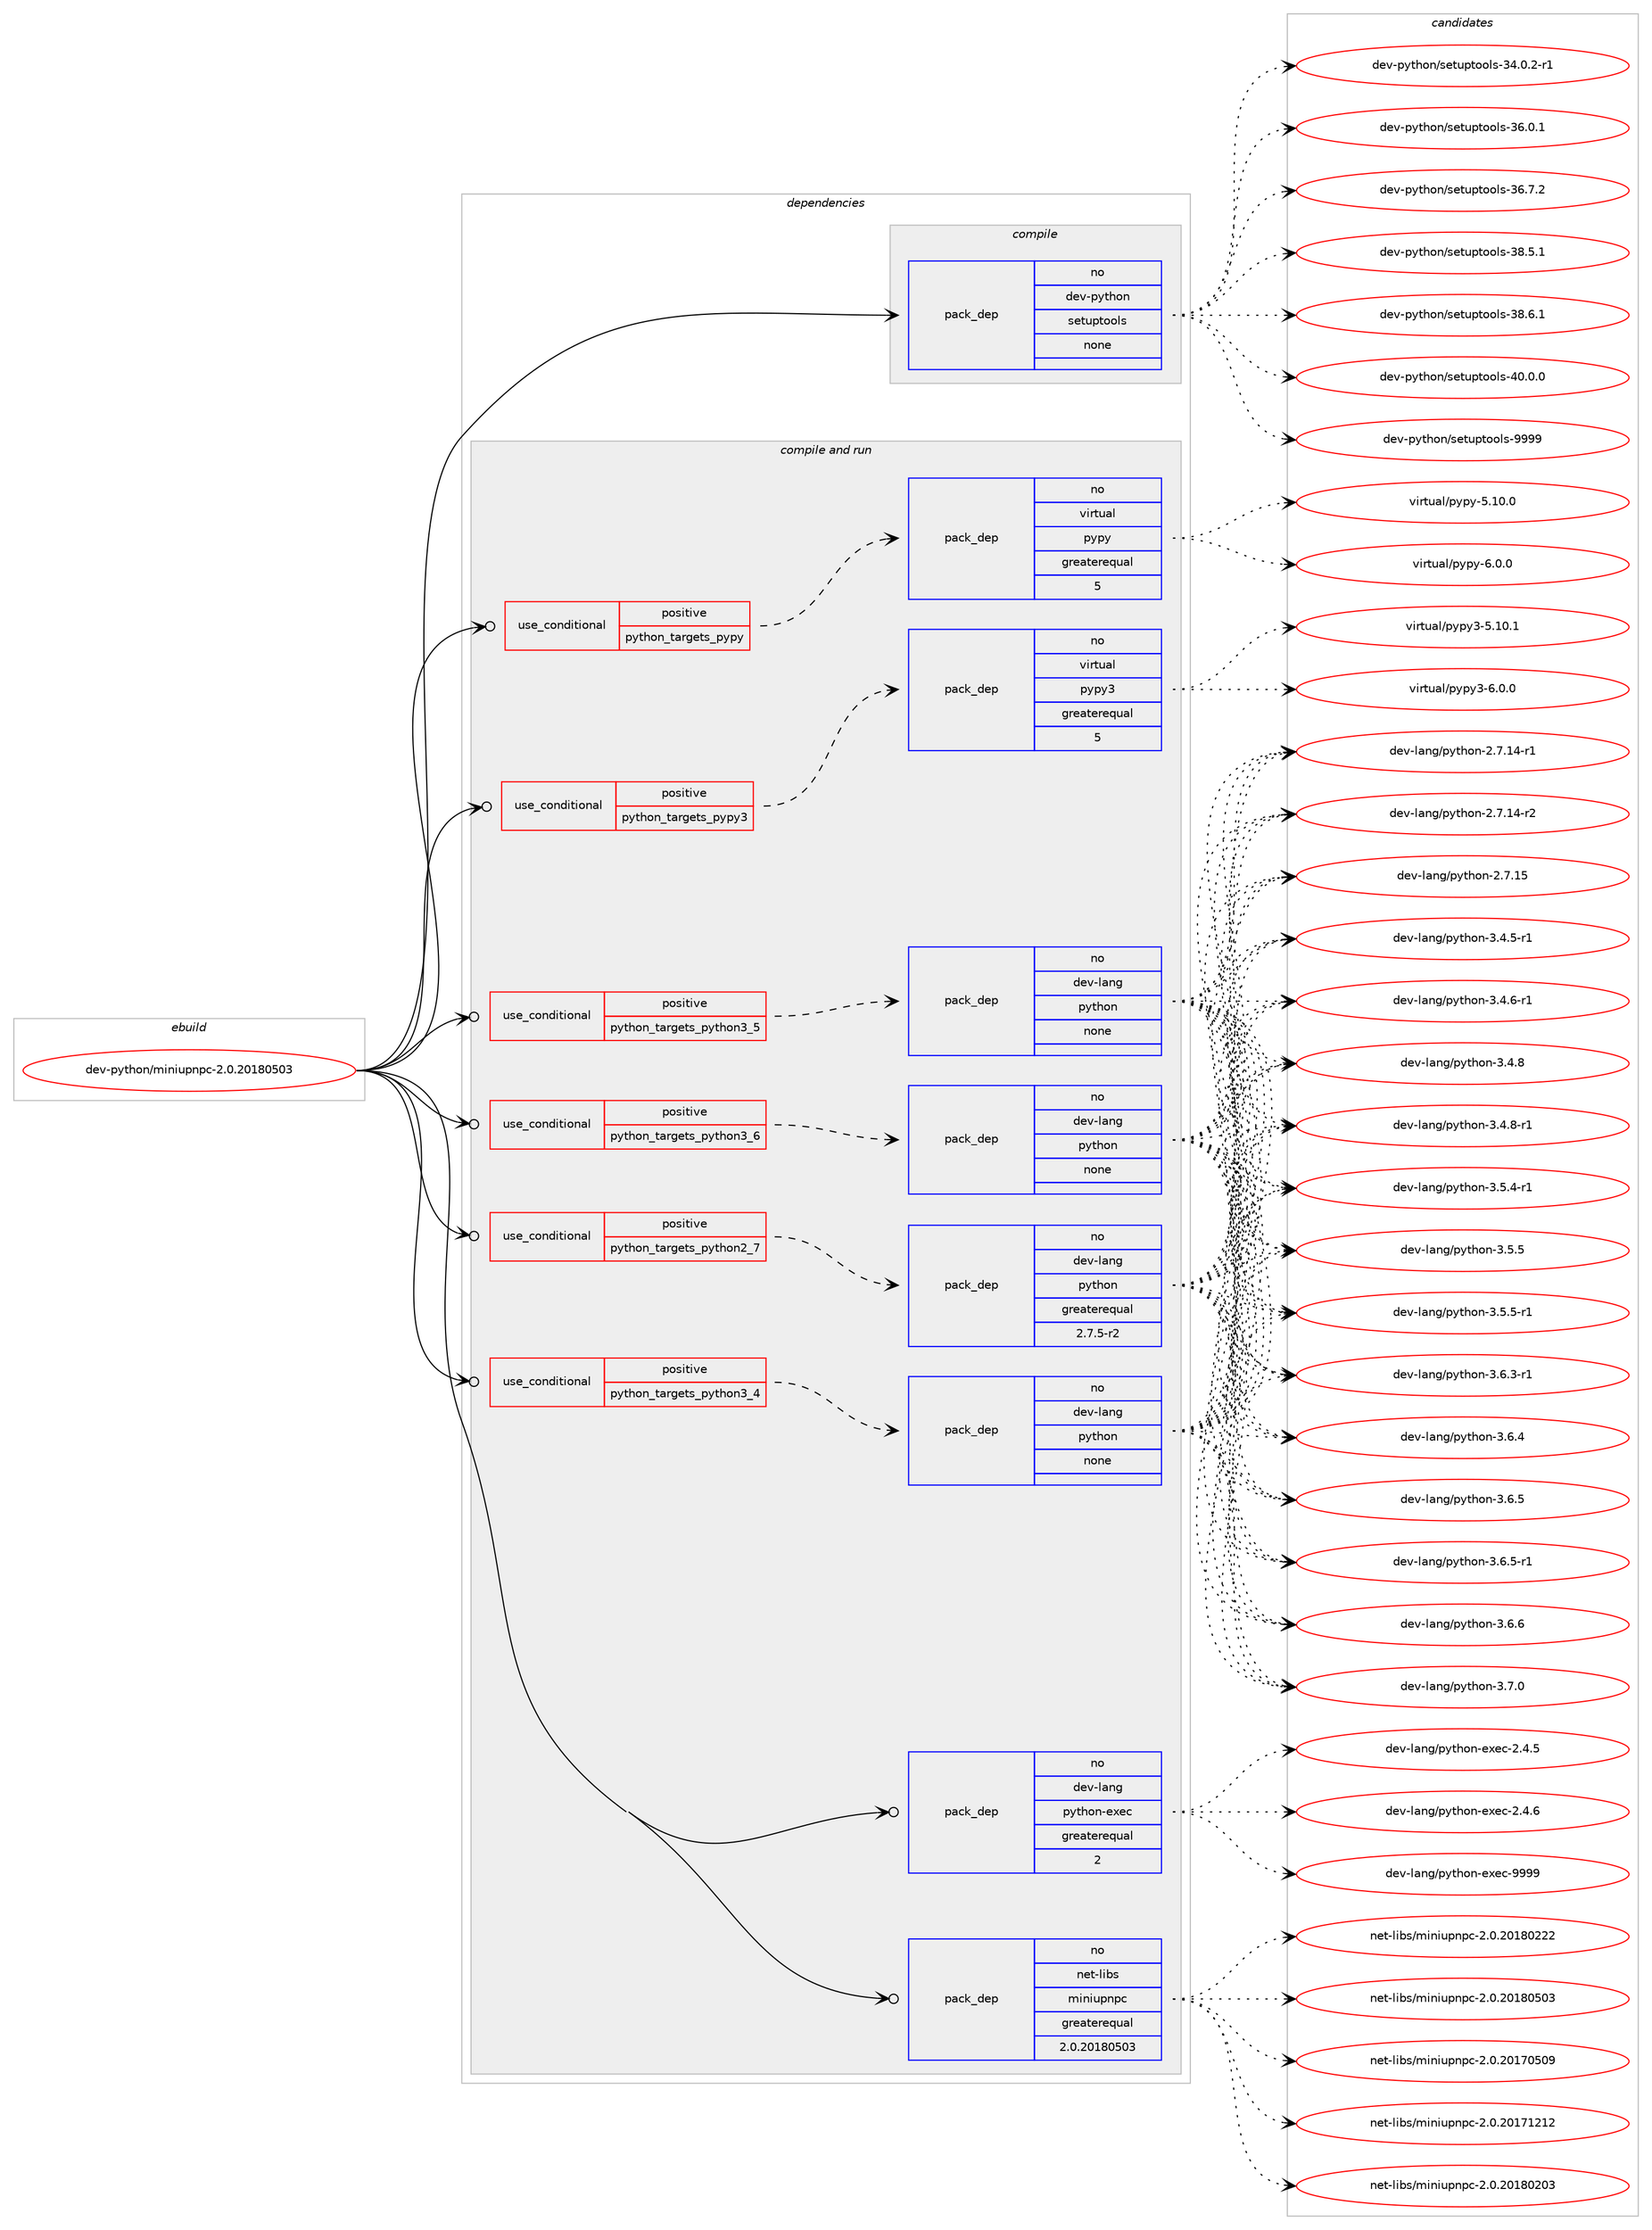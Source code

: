 digraph prolog {

# *************
# Graph options
# *************

newrank=true;
concentrate=true;
compound=true;
graph [rankdir=LR,fontname=Helvetica,fontsize=10,ranksep=1.5];#, ranksep=2.5, nodesep=0.2];
edge  [arrowhead=vee];
node  [fontname=Helvetica,fontsize=10];

# **********
# The ebuild
# **********

subgraph cluster_leftcol {
color=gray;
rank=same;
label=<<i>ebuild</i>>;
id [label="dev-python/miniupnpc-2.0.20180503", color=red, width=4, href="../dev-python/miniupnpc-2.0.20180503.svg"];
}

# ****************
# The dependencies
# ****************

subgraph cluster_midcol {
color=gray;
label=<<i>dependencies</i>>;
subgraph cluster_compile {
fillcolor="#eeeeee";
style=filled;
label=<<i>compile</i>>;
subgraph pack554 {
dependency786 [label=<<TABLE BORDER="0" CELLBORDER="1" CELLSPACING="0" CELLPADDING="4" WIDTH="220"><TR><TD ROWSPAN="6" CELLPADDING="30">pack_dep</TD></TR><TR><TD WIDTH="110">no</TD></TR><TR><TD>dev-python</TD></TR><TR><TD>setuptools</TD></TR><TR><TD>none</TD></TR><TR><TD></TD></TR></TABLE>>, shape=none, color=blue];
}
id:e -> dependency786:w [weight=20,style="solid",arrowhead="vee"];
}
subgraph cluster_compileandrun {
fillcolor="#eeeeee";
style=filled;
label=<<i>compile and run</i>>;
subgraph cond221 {
dependency787 [label=<<TABLE BORDER="0" CELLBORDER="1" CELLSPACING="0" CELLPADDING="4"><TR><TD ROWSPAN="3" CELLPADDING="10">use_conditional</TD></TR><TR><TD>positive</TD></TR><TR><TD>python_targets_pypy</TD></TR></TABLE>>, shape=none, color=red];
subgraph pack555 {
dependency788 [label=<<TABLE BORDER="0" CELLBORDER="1" CELLSPACING="0" CELLPADDING="4" WIDTH="220"><TR><TD ROWSPAN="6" CELLPADDING="30">pack_dep</TD></TR><TR><TD WIDTH="110">no</TD></TR><TR><TD>virtual</TD></TR><TR><TD>pypy</TD></TR><TR><TD>greaterequal</TD></TR><TR><TD>5</TD></TR></TABLE>>, shape=none, color=blue];
}
dependency787:e -> dependency788:w [weight=20,style="dashed",arrowhead="vee"];
}
id:e -> dependency787:w [weight=20,style="solid",arrowhead="odotvee"];
subgraph cond222 {
dependency789 [label=<<TABLE BORDER="0" CELLBORDER="1" CELLSPACING="0" CELLPADDING="4"><TR><TD ROWSPAN="3" CELLPADDING="10">use_conditional</TD></TR><TR><TD>positive</TD></TR><TR><TD>python_targets_pypy3</TD></TR></TABLE>>, shape=none, color=red];
subgraph pack556 {
dependency790 [label=<<TABLE BORDER="0" CELLBORDER="1" CELLSPACING="0" CELLPADDING="4" WIDTH="220"><TR><TD ROWSPAN="6" CELLPADDING="30">pack_dep</TD></TR><TR><TD WIDTH="110">no</TD></TR><TR><TD>virtual</TD></TR><TR><TD>pypy3</TD></TR><TR><TD>greaterequal</TD></TR><TR><TD>5</TD></TR></TABLE>>, shape=none, color=blue];
}
dependency789:e -> dependency790:w [weight=20,style="dashed",arrowhead="vee"];
}
id:e -> dependency789:w [weight=20,style="solid",arrowhead="odotvee"];
subgraph cond223 {
dependency791 [label=<<TABLE BORDER="0" CELLBORDER="1" CELLSPACING="0" CELLPADDING="4"><TR><TD ROWSPAN="3" CELLPADDING="10">use_conditional</TD></TR><TR><TD>positive</TD></TR><TR><TD>python_targets_python2_7</TD></TR></TABLE>>, shape=none, color=red];
subgraph pack557 {
dependency792 [label=<<TABLE BORDER="0" CELLBORDER="1" CELLSPACING="0" CELLPADDING="4" WIDTH="220"><TR><TD ROWSPAN="6" CELLPADDING="30">pack_dep</TD></TR><TR><TD WIDTH="110">no</TD></TR><TR><TD>dev-lang</TD></TR><TR><TD>python</TD></TR><TR><TD>greaterequal</TD></TR><TR><TD>2.7.5-r2</TD></TR></TABLE>>, shape=none, color=blue];
}
dependency791:e -> dependency792:w [weight=20,style="dashed",arrowhead="vee"];
}
id:e -> dependency791:w [weight=20,style="solid",arrowhead="odotvee"];
subgraph cond224 {
dependency793 [label=<<TABLE BORDER="0" CELLBORDER="1" CELLSPACING="0" CELLPADDING="4"><TR><TD ROWSPAN="3" CELLPADDING="10">use_conditional</TD></TR><TR><TD>positive</TD></TR><TR><TD>python_targets_python3_4</TD></TR></TABLE>>, shape=none, color=red];
subgraph pack558 {
dependency794 [label=<<TABLE BORDER="0" CELLBORDER="1" CELLSPACING="0" CELLPADDING="4" WIDTH="220"><TR><TD ROWSPAN="6" CELLPADDING="30">pack_dep</TD></TR><TR><TD WIDTH="110">no</TD></TR><TR><TD>dev-lang</TD></TR><TR><TD>python</TD></TR><TR><TD>none</TD></TR><TR><TD></TD></TR></TABLE>>, shape=none, color=blue];
}
dependency793:e -> dependency794:w [weight=20,style="dashed",arrowhead="vee"];
}
id:e -> dependency793:w [weight=20,style="solid",arrowhead="odotvee"];
subgraph cond225 {
dependency795 [label=<<TABLE BORDER="0" CELLBORDER="1" CELLSPACING="0" CELLPADDING="4"><TR><TD ROWSPAN="3" CELLPADDING="10">use_conditional</TD></TR><TR><TD>positive</TD></TR><TR><TD>python_targets_python3_5</TD></TR></TABLE>>, shape=none, color=red];
subgraph pack559 {
dependency796 [label=<<TABLE BORDER="0" CELLBORDER="1" CELLSPACING="0" CELLPADDING="4" WIDTH="220"><TR><TD ROWSPAN="6" CELLPADDING="30">pack_dep</TD></TR><TR><TD WIDTH="110">no</TD></TR><TR><TD>dev-lang</TD></TR><TR><TD>python</TD></TR><TR><TD>none</TD></TR><TR><TD></TD></TR></TABLE>>, shape=none, color=blue];
}
dependency795:e -> dependency796:w [weight=20,style="dashed",arrowhead="vee"];
}
id:e -> dependency795:w [weight=20,style="solid",arrowhead="odotvee"];
subgraph cond226 {
dependency797 [label=<<TABLE BORDER="0" CELLBORDER="1" CELLSPACING="0" CELLPADDING="4"><TR><TD ROWSPAN="3" CELLPADDING="10">use_conditional</TD></TR><TR><TD>positive</TD></TR><TR><TD>python_targets_python3_6</TD></TR></TABLE>>, shape=none, color=red];
subgraph pack560 {
dependency798 [label=<<TABLE BORDER="0" CELLBORDER="1" CELLSPACING="0" CELLPADDING="4" WIDTH="220"><TR><TD ROWSPAN="6" CELLPADDING="30">pack_dep</TD></TR><TR><TD WIDTH="110">no</TD></TR><TR><TD>dev-lang</TD></TR><TR><TD>python</TD></TR><TR><TD>none</TD></TR><TR><TD></TD></TR></TABLE>>, shape=none, color=blue];
}
dependency797:e -> dependency798:w [weight=20,style="dashed",arrowhead="vee"];
}
id:e -> dependency797:w [weight=20,style="solid",arrowhead="odotvee"];
subgraph pack561 {
dependency799 [label=<<TABLE BORDER="0" CELLBORDER="1" CELLSPACING="0" CELLPADDING="4" WIDTH="220"><TR><TD ROWSPAN="6" CELLPADDING="30">pack_dep</TD></TR><TR><TD WIDTH="110">no</TD></TR><TR><TD>dev-lang</TD></TR><TR><TD>python-exec</TD></TR><TR><TD>greaterequal</TD></TR><TR><TD>2</TD></TR></TABLE>>, shape=none, color=blue];
}
id:e -> dependency799:w [weight=20,style="solid",arrowhead="odotvee"];
subgraph pack562 {
dependency800 [label=<<TABLE BORDER="0" CELLBORDER="1" CELLSPACING="0" CELLPADDING="4" WIDTH="220"><TR><TD ROWSPAN="6" CELLPADDING="30">pack_dep</TD></TR><TR><TD WIDTH="110">no</TD></TR><TR><TD>net-libs</TD></TR><TR><TD>miniupnpc</TD></TR><TR><TD>greaterequal</TD></TR><TR><TD>2.0.20180503</TD></TR></TABLE>>, shape=none, color=blue];
}
id:e -> dependency800:w [weight=20,style="solid",arrowhead="odotvee"];
}
subgraph cluster_run {
fillcolor="#eeeeee";
style=filled;
label=<<i>run</i>>;
}
}

# **************
# The candidates
# **************

subgraph cluster_choices {
rank=same;
color=gray;
label=<<i>candidates</i>>;

subgraph choice554 {
color=black;
nodesep=1;
choice1001011184511212111610411111047115101116117112116111111108115455152464846504511449 [label="dev-python/setuptools-34.0.2-r1", color=red, width=4,href="../dev-python/setuptools-34.0.2-r1.svg"];
choice100101118451121211161041111104711510111611711211611111110811545515446484649 [label="dev-python/setuptools-36.0.1", color=red, width=4,href="../dev-python/setuptools-36.0.1.svg"];
choice100101118451121211161041111104711510111611711211611111110811545515446554650 [label="dev-python/setuptools-36.7.2", color=red, width=4,href="../dev-python/setuptools-36.7.2.svg"];
choice100101118451121211161041111104711510111611711211611111110811545515646534649 [label="dev-python/setuptools-38.5.1", color=red, width=4,href="../dev-python/setuptools-38.5.1.svg"];
choice100101118451121211161041111104711510111611711211611111110811545515646544649 [label="dev-python/setuptools-38.6.1", color=red, width=4,href="../dev-python/setuptools-38.6.1.svg"];
choice100101118451121211161041111104711510111611711211611111110811545524846484648 [label="dev-python/setuptools-40.0.0", color=red, width=4,href="../dev-python/setuptools-40.0.0.svg"];
choice10010111845112121116104111110471151011161171121161111111081154557575757 [label="dev-python/setuptools-9999", color=red, width=4,href="../dev-python/setuptools-9999.svg"];
dependency786:e -> choice1001011184511212111610411111047115101116117112116111111108115455152464846504511449:w [style=dotted,weight="100"];
dependency786:e -> choice100101118451121211161041111104711510111611711211611111110811545515446484649:w [style=dotted,weight="100"];
dependency786:e -> choice100101118451121211161041111104711510111611711211611111110811545515446554650:w [style=dotted,weight="100"];
dependency786:e -> choice100101118451121211161041111104711510111611711211611111110811545515646534649:w [style=dotted,weight="100"];
dependency786:e -> choice100101118451121211161041111104711510111611711211611111110811545515646544649:w [style=dotted,weight="100"];
dependency786:e -> choice100101118451121211161041111104711510111611711211611111110811545524846484648:w [style=dotted,weight="100"];
dependency786:e -> choice10010111845112121116104111110471151011161171121161111111081154557575757:w [style=dotted,weight="100"];
}
subgraph choice555 {
color=black;
nodesep=1;
choice118105114116117971084711212111212145534649484648 [label="virtual/pypy-5.10.0", color=red, width=4,href="../virtual/pypy-5.10.0.svg"];
choice1181051141161179710847112121112121455446484648 [label="virtual/pypy-6.0.0", color=red, width=4,href="../virtual/pypy-6.0.0.svg"];
dependency788:e -> choice118105114116117971084711212111212145534649484648:w [style=dotted,weight="100"];
dependency788:e -> choice1181051141161179710847112121112121455446484648:w [style=dotted,weight="100"];
}
subgraph choice556 {
color=black;
nodesep=1;
choice11810511411611797108471121211121215145534649484649 [label="virtual/pypy3-5.10.1", color=red, width=4,href="../virtual/pypy3-5.10.1.svg"];
choice118105114116117971084711212111212151455446484648 [label="virtual/pypy3-6.0.0", color=red, width=4,href="../virtual/pypy3-6.0.0.svg"];
dependency790:e -> choice11810511411611797108471121211121215145534649484649:w [style=dotted,weight="100"];
dependency790:e -> choice118105114116117971084711212111212151455446484648:w [style=dotted,weight="100"];
}
subgraph choice557 {
color=black;
nodesep=1;
choice100101118451089711010347112121116104111110455046554649524511449 [label="dev-lang/python-2.7.14-r1", color=red, width=4,href="../dev-lang/python-2.7.14-r1.svg"];
choice100101118451089711010347112121116104111110455046554649524511450 [label="dev-lang/python-2.7.14-r2", color=red, width=4,href="../dev-lang/python-2.7.14-r2.svg"];
choice10010111845108971101034711212111610411111045504655464953 [label="dev-lang/python-2.7.15", color=red, width=4,href="../dev-lang/python-2.7.15.svg"];
choice1001011184510897110103471121211161041111104551465246534511449 [label="dev-lang/python-3.4.5-r1", color=red, width=4,href="../dev-lang/python-3.4.5-r1.svg"];
choice1001011184510897110103471121211161041111104551465246544511449 [label="dev-lang/python-3.4.6-r1", color=red, width=4,href="../dev-lang/python-3.4.6-r1.svg"];
choice100101118451089711010347112121116104111110455146524656 [label="dev-lang/python-3.4.8", color=red, width=4,href="../dev-lang/python-3.4.8.svg"];
choice1001011184510897110103471121211161041111104551465246564511449 [label="dev-lang/python-3.4.8-r1", color=red, width=4,href="../dev-lang/python-3.4.8-r1.svg"];
choice1001011184510897110103471121211161041111104551465346524511449 [label="dev-lang/python-3.5.4-r1", color=red, width=4,href="../dev-lang/python-3.5.4-r1.svg"];
choice100101118451089711010347112121116104111110455146534653 [label="dev-lang/python-3.5.5", color=red, width=4,href="../dev-lang/python-3.5.5.svg"];
choice1001011184510897110103471121211161041111104551465346534511449 [label="dev-lang/python-3.5.5-r1", color=red, width=4,href="../dev-lang/python-3.5.5-r1.svg"];
choice1001011184510897110103471121211161041111104551465446514511449 [label="dev-lang/python-3.6.3-r1", color=red, width=4,href="../dev-lang/python-3.6.3-r1.svg"];
choice100101118451089711010347112121116104111110455146544652 [label="dev-lang/python-3.6.4", color=red, width=4,href="../dev-lang/python-3.6.4.svg"];
choice100101118451089711010347112121116104111110455146544653 [label="dev-lang/python-3.6.5", color=red, width=4,href="../dev-lang/python-3.6.5.svg"];
choice1001011184510897110103471121211161041111104551465446534511449 [label="dev-lang/python-3.6.5-r1", color=red, width=4,href="../dev-lang/python-3.6.5-r1.svg"];
choice100101118451089711010347112121116104111110455146544654 [label="dev-lang/python-3.6.6", color=red, width=4,href="../dev-lang/python-3.6.6.svg"];
choice100101118451089711010347112121116104111110455146554648 [label="dev-lang/python-3.7.0", color=red, width=4,href="../dev-lang/python-3.7.0.svg"];
dependency792:e -> choice100101118451089711010347112121116104111110455046554649524511449:w [style=dotted,weight="100"];
dependency792:e -> choice100101118451089711010347112121116104111110455046554649524511450:w [style=dotted,weight="100"];
dependency792:e -> choice10010111845108971101034711212111610411111045504655464953:w [style=dotted,weight="100"];
dependency792:e -> choice1001011184510897110103471121211161041111104551465246534511449:w [style=dotted,weight="100"];
dependency792:e -> choice1001011184510897110103471121211161041111104551465246544511449:w [style=dotted,weight="100"];
dependency792:e -> choice100101118451089711010347112121116104111110455146524656:w [style=dotted,weight="100"];
dependency792:e -> choice1001011184510897110103471121211161041111104551465246564511449:w [style=dotted,weight="100"];
dependency792:e -> choice1001011184510897110103471121211161041111104551465346524511449:w [style=dotted,weight="100"];
dependency792:e -> choice100101118451089711010347112121116104111110455146534653:w [style=dotted,weight="100"];
dependency792:e -> choice1001011184510897110103471121211161041111104551465346534511449:w [style=dotted,weight="100"];
dependency792:e -> choice1001011184510897110103471121211161041111104551465446514511449:w [style=dotted,weight="100"];
dependency792:e -> choice100101118451089711010347112121116104111110455146544652:w [style=dotted,weight="100"];
dependency792:e -> choice100101118451089711010347112121116104111110455146544653:w [style=dotted,weight="100"];
dependency792:e -> choice1001011184510897110103471121211161041111104551465446534511449:w [style=dotted,weight="100"];
dependency792:e -> choice100101118451089711010347112121116104111110455146544654:w [style=dotted,weight="100"];
dependency792:e -> choice100101118451089711010347112121116104111110455146554648:w [style=dotted,weight="100"];
}
subgraph choice558 {
color=black;
nodesep=1;
choice100101118451089711010347112121116104111110455046554649524511449 [label="dev-lang/python-2.7.14-r1", color=red, width=4,href="../dev-lang/python-2.7.14-r1.svg"];
choice100101118451089711010347112121116104111110455046554649524511450 [label="dev-lang/python-2.7.14-r2", color=red, width=4,href="../dev-lang/python-2.7.14-r2.svg"];
choice10010111845108971101034711212111610411111045504655464953 [label="dev-lang/python-2.7.15", color=red, width=4,href="../dev-lang/python-2.7.15.svg"];
choice1001011184510897110103471121211161041111104551465246534511449 [label="dev-lang/python-3.4.5-r1", color=red, width=4,href="../dev-lang/python-3.4.5-r1.svg"];
choice1001011184510897110103471121211161041111104551465246544511449 [label="dev-lang/python-3.4.6-r1", color=red, width=4,href="../dev-lang/python-3.4.6-r1.svg"];
choice100101118451089711010347112121116104111110455146524656 [label="dev-lang/python-3.4.8", color=red, width=4,href="../dev-lang/python-3.4.8.svg"];
choice1001011184510897110103471121211161041111104551465246564511449 [label="dev-lang/python-3.4.8-r1", color=red, width=4,href="../dev-lang/python-3.4.8-r1.svg"];
choice1001011184510897110103471121211161041111104551465346524511449 [label="dev-lang/python-3.5.4-r1", color=red, width=4,href="../dev-lang/python-3.5.4-r1.svg"];
choice100101118451089711010347112121116104111110455146534653 [label="dev-lang/python-3.5.5", color=red, width=4,href="../dev-lang/python-3.5.5.svg"];
choice1001011184510897110103471121211161041111104551465346534511449 [label="dev-lang/python-3.5.5-r1", color=red, width=4,href="../dev-lang/python-3.5.5-r1.svg"];
choice1001011184510897110103471121211161041111104551465446514511449 [label="dev-lang/python-3.6.3-r1", color=red, width=4,href="../dev-lang/python-3.6.3-r1.svg"];
choice100101118451089711010347112121116104111110455146544652 [label="dev-lang/python-3.6.4", color=red, width=4,href="../dev-lang/python-3.6.4.svg"];
choice100101118451089711010347112121116104111110455146544653 [label="dev-lang/python-3.6.5", color=red, width=4,href="../dev-lang/python-3.6.5.svg"];
choice1001011184510897110103471121211161041111104551465446534511449 [label="dev-lang/python-3.6.5-r1", color=red, width=4,href="../dev-lang/python-3.6.5-r1.svg"];
choice100101118451089711010347112121116104111110455146544654 [label="dev-lang/python-3.6.6", color=red, width=4,href="../dev-lang/python-3.6.6.svg"];
choice100101118451089711010347112121116104111110455146554648 [label="dev-lang/python-3.7.0", color=red, width=4,href="../dev-lang/python-3.7.0.svg"];
dependency794:e -> choice100101118451089711010347112121116104111110455046554649524511449:w [style=dotted,weight="100"];
dependency794:e -> choice100101118451089711010347112121116104111110455046554649524511450:w [style=dotted,weight="100"];
dependency794:e -> choice10010111845108971101034711212111610411111045504655464953:w [style=dotted,weight="100"];
dependency794:e -> choice1001011184510897110103471121211161041111104551465246534511449:w [style=dotted,weight="100"];
dependency794:e -> choice1001011184510897110103471121211161041111104551465246544511449:w [style=dotted,weight="100"];
dependency794:e -> choice100101118451089711010347112121116104111110455146524656:w [style=dotted,weight="100"];
dependency794:e -> choice1001011184510897110103471121211161041111104551465246564511449:w [style=dotted,weight="100"];
dependency794:e -> choice1001011184510897110103471121211161041111104551465346524511449:w [style=dotted,weight="100"];
dependency794:e -> choice100101118451089711010347112121116104111110455146534653:w [style=dotted,weight="100"];
dependency794:e -> choice1001011184510897110103471121211161041111104551465346534511449:w [style=dotted,weight="100"];
dependency794:e -> choice1001011184510897110103471121211161041111104551465446514511449:w [style=dotted,weight="100"];
dependency794:e -> choice100101118451089711010347112121116104111110455146544652:w [style=dotted,weight="100"];
dependency794:e -> choice100101118451089711010347112121116104111110455146544653:w [style=dotted,weight="100"];
dependency794:e -> choice1001011184510897110103471121211161041111104551465446534511449:w [style=dotted,weight="100"];
dependency794:e -> choice100101118451089711010347112121116104111110455146544654:w [style=dotted,weight="100"];
dependency794:e -> choice100101118451089711010347112121116104111110455146554648:w [style=dotted,weight="100"];
}
subgraph choice559 {
color=black;
nodesep=1;
choice100101118451089711010347112121116104111110455046554649524511449 [label="dev-lang/python-2.7.14-r1", color=red, width=4,href="../dev-lang/python-2.7.14-r1.svg"];
choice100101118451089711010347112121116104111110455046554649524511450 [label="dev-lang/python-2.7.14-r2", color=red, width=4,href="../dev-lang/python-2.7.14-r2.svg"];
choice10010111845108971101034711212111610411111045504655464953 [label="dev-lang/python-2.7.15", color=red, width=4,href="../dev-lang/python-2.7.15.svg"];
choice1001011184510897110103471121211161041111104551465246534511449 [label="dev-lang/python-3.4.5-r1", color=red, width=4,href="../dev-lang/python-3.4.5-r1.svg"];
choice1001011184510897110103471121211161041111104551465246544511449 [label="dev-lang/python-3.4.6-r1", color=red, width=4,href="../dev-lang/python-3.4.6-r1.svg"];
choice100101118451089711010347112121116104111110455146524656 [label="dev-lang/python-3.4.8", color=red, width=4,href="../dev-lang/python-3.4.8.svg"];
choice1001011184510897110103471121211161041111104551465246564511449 [label="dev-lang/python-3.4.8-r1", color=red, width=4,href="../dev-lang/python-3.4.8-r1.svg"];
choice1001011184510897110103471121211161041111104551465346524511449 [label="dev-lang/python-3.5.4-r1", color=red, width=4,href="../dev-lang/python-3.5.4-r1.svg"];
choice100101118451089711010347112121116104111110455146534653 [label="dev-lang/python-3.5.5", color=red, width=4,href="../dev-lang/python-3.5.5.svg"];
choice1001011184510897110103471121211161041111104551465346534511449 [label="dev-lang/python-3.5.5-r1", color=red, width=4,href="../dev-lang/python-3.5.5-r1.svg"];
choice1001011184510897110103471121211161041111104551465446514511449 [label="dev-lang/python-3.6.3-r1", color=red, width=4,href="../dev-lang/python-3.6.3-r1.svg"];
choice100101118451089711010347112121116104111110455146544652 [label="dev-lang/python-3.6.4", color=red, width=4,href="../dev-lang/python-3.6.4.svg"];
choice100101118451089711010347112121116104111110455146544653 [label="dev-lang/python-3.6.5", color=red, width=4,href="../dev-lang/python-3.6.5.svg"];
choice1001011184510897110103471121211161041111104551465446534511449 [label="dev-lang/python-3.6.5-r1", color=red, width=4,href="../dev-lang/python-3.6.5-r1.svg"];
choice100101118451089711010347112121116104111110455146544654 [label="dev-lang/python-3.6.6", color=red, width=4,href="../dev-lang/python-3.6.6.svg"];
choice100101118451089711010347112121116104111110455146554648 [label="dev-lang/python-3.7.0", color=red, width=4,href="../dev-lang/python-3.7.0.svg"];
dependency796:e -> choice100101118451089711010347112121116104111110455046554649524511449:w [style=dotted,weight="100"];
dependency796:e -> choice100101118451089711010347112121116104111110455046554649524511450:w [style=dotted,weight="100"];
dependency796:e -> choice10010111845108971101034711212111610411111045504655464953:w [style=dotted,weight="100"];
dependency796:e -> choice1001011184510897110103471121211161041111104551465246534511449:w [style=dotted,weight="100"];
dependency796:e -> choice1001011184510897110103471121211161041111104551465246544511449:w [style=dotted,weight="100"];
dependency796:e -> choice100101118451089711010347112121116104111110455146524656:w [style=dotted,weight="100"];
dependency796:e -> choice1001011184510897110103471121211161041111104551465246564511449:w [style=dotted,weight="100"];
dependency796:e -> choice1001011184510897110103471121211161041111104551465346524511449:w [style=dotted,weight="100"];
dependency796:e -> choice100101118451089711010347112121116104111110455146534653:w [style=dotted,weight="100"];
dependency796:e -> choice1001011184510897110103471121211161041111104551465346534511449:w [style=dotted,weight="100"];
dependency796:e -> choice1001011184510897110103471121211161041111104551465446514511449:w [style=dotted,weight="100"];
dependency796:e -> choice100101118451089711010347112121116104111110455146544652:w [style=dotted,weight="100"];
dependency796:e -> choice100101118451089711010347112121116104111110455146544653:w [style=dotted,weight="100"];
dependency796:e -> choice1001011184510897110103471121211161041111104551465446534511449:w [style=dotted,weight="100"];
dependency796:e -> choice100101118451089711010347112121116104111110455146544654:w [style=dotted,weight="100"];
dependency796:e -> choice100101118451089711010347112121116104111110455146554648:w [style=dotted,weight="100"];
}
subgraph choice560 {
color=black;
nodesep=1;
choice100101118451089711010347112121116104111110455046554649524511449 [label="dev-lang/python-2.7.14-r1", color=red, width=4,href="../dev-lang/python-2.7.14-r1.svg"];
choice100101118451089711010347112121116104111110455046554649524511450 [label="dev-lang/python-2.7.14-r2", color=red, width=4,href="../dev-lang/python-2.7.14-r2.svg"];
choice10010111845108971101034711212111610411111045504655464953 [label="dev-lang/python-2.7.15", color=red, width=4,href="../dev-lang/python-2.7.15.svg"];
choice1001011184510897110103471121211161041111104551465246534511449 [label="dev-lang/python-3.4.5-r1", color=red, width=4,href="../dev-lang/python-3.4.5-r1.svg"];
choice1001011184510897110103471121211161041111104551465246544511449 [label="dev-lang/python-3.4.6-r1", color=red, width=4,href="../dev-lang/python-3.4.6-r1.svg"];
choice100101118451089711010347112121116104111110455146524656 [label="dev-lang/python-3.4.8", color=red, width=4,href="../dev-lang/python-3.4.8.svg"];
choice1001011184510897110103471121211161041111104551465246564511449 [label="dev-lang/python-3.4.8-r1", color=red, width=4,href="../dev-lang/python-3.4.8-r1.svg"];
choice1001011184510897110103471121211161041111104551465346524511449 [label="dev-lang/python-3.5.4-r1", color=red, width=4,href="../dev-lang/python-3.5.4-r1.svg"];
choice100101118451089711010347112121116104111110455146534653 [label="dev-lang/python-3.5.5", color=red, width=4,href="../dev-lang/python-3.5.5.svg"];
choice1001011184510897110103471121211161041111104551465346534511449 [label="dev-lang/python-3.5.5-r1", color=red, width=4,href="../dev-lang/python-3.5.5-r1.svg"];
choice1001011184510897110103471121211161041111104551465446514511449 [label="dev-lang/python-3.6.3-r1", color=red, width=4,href="../dev-lang/python-3.6.3-r1.svg"];
choice100101118451089711010347112121116104111110455146544652 [label="dev-lang/python-3.6.4", color=red, width=4,href="../dev-lang/python-3.6.4.svg"];
choice100101118451089711010347112121116104111110455146544653 [label="dev-lang/python-3.6.5", color=red, width=4,href="../dev-lang/python-3.6.5.svg"];
choice1001011184510897110103471121211161041111104551465446534511449 [label="dev-lang/python-3.6.5-r1", color=red, width=4,href="../dev-lang/python-3.6.5-r1.svg"];
choice100101118451089711010347112121116104111110455146544654 [label="dev-lang/python-3.6.6", color=red, width=4,href="../dev-lang/python-3.6.6.svg"];
choice100101118451089711010347112121116104111110455146554648 [label="dev-lang/python-3.7.0", color=red, width=4,href="../dev-lang/python-3.7.0.svg"];
dependency798:e -> choice100101118451089711010347112121116104111110455046554649524511449:w [style=dotted,weight="100"];
dependency798:e -> choice100101118451089711010347112121116104111110455046554649524511450:w [style=dotted,weight="100"];
dependency798:e -> choice10010111845108971101034711212111610411111045504655464953:w [style=dotted,weight="100"];
dependency798:e -> choice1001011184510897110103471121211161041111104551465246534511449:w [style=dotted,weight="100"];
dependency798:e -> choice1001011184510897110103471121211161041111104551465246544511449:w [style=dotted,weight="100"];
dependency798:e -> choice100101118451089711010347112121116104111110455146524656:w [style=dotted,weight="100"];
dependency798:e -> choice1001011184510897110103471121211161041111104551465246564511449:w [style=dotted,weight="100"];
dependency798:e -> choice1001011184510897110103471121211161041111104551465346524511449:w [style=dotted,weight="100"];
dependency798:e -> choice100101118451089711010347112121116104111110455146534653:w [style=dotted,weight="100"];
dependency798:e -> choice1001011184510897110103471121211161041111104551465346534511449:w [style=dotted,weight="100"];
dependency798:e -> choice1001011184510897110103471121211161041111104551465446514511449:w [style=dotted,weight="100"];
dependency798:e -> choice100101118451089711010347112121116104111110455146544652:w [style=dotted,weight="100"];
dependency798:e -> choice100101118451089711010347112121116104111110455146544653:w [style=dotted,weight="100"];
dependency798:e -> choice1001011184510897110103471121211161041111104551465446534511449:w [style=dotted,weight="100"];
dependency798:e -> choice100101118451089711010347112121116104111110455146544654:w [style=dotted,weight="100"];
dependency798:e -> choice100101118451089711010347112121116104111110455146554648:w [style=dotted,weight="100"];
}
subgraph choice561 {
color=black;
nodesep=1;
choice1001011184510897110103471121211161041111104510112010199455046524653 [label="dev-lang/python-exec-2.4.5", color=red, width=4,href="../dev-lang/python-exec-2.4.5.svg"];
choice1001011184510897110103471121211161041111104510112010199455046524654 [label="dev-lang/python-exec-2.4.6", color=red, width=4,href="../dev-lang/python-exec-2.4.6.svg"];
choice10010111845108971101034711212111610411111045101120101994557575757 [label="dev-lang/python-exec-9999", color=red, width=4,href="../dev-lang/python-exec-9999.svg"];
dependency799:e -> choice1001011184510897110103471121211161041111104510112010199455046524653:w [style=dotted,weight="100"];
dependency799:e -> choice1001011184510897110103471121211161041111104510112010199455046524654:w [style=dotted,weight="100"];
dependency799:e -> choice10010111845108971101034711212111610411111045101120101994557575757:w [style=dotted,weight="100"];
}
subgraph choice562 {
color=black;
nodesep=1;
choice1101011164510810598115471091051101051171121101129945504648465048495548534857 [label="net-libs/miniupnpc-2.0.20170509", color=red, width=4,href="../net-libs/miniupnpc-2.0.20170509.svg"];
choice1101011164510810598115471091051101051171121101129945504648465048495549504950 [label="net-libs/miniupnpc-2.0.20171212", color=red, width=4,href="../net-libs/miniupnpc-2.0.20171212.svg"];
choice1101011164510810598115471091051101051171121101129945504648465048495648504851 [label="net-libs/miniupnpc-2.0.20180203", color=red, width=4,href="../net-libs/miniupnpc-2.0.20180203.svg"];
choice1101011164510810598115471091051101051171121101129945504648465048495648505050 [label="net-libs/miniupnpc-2.0.20180222", color=red, width=4,href="../net-libs/miniupnpc-2.0.20180222.svg"];
choice1101011164510810598115471091051101051171121101129945504648465048495648534851 [label="net-libs/miniupnpc-2.0.20180503", color=red, width=4,href="../net-libs/miniupnpc-2.0.20180503.svg"];
dependency800:e -> choice1101011164510810598115471091051101051171121101129945504648465048495548534857:w [style=dotted,weight="100"];
dependency800:e -> choice1101011164510810598115471091051101051171121101129945504648465048495549504950:w [style=dotted,weight="100"];
dependency800:e -> choice1101011164510810598115471091051101051171121101129945504648465048495648504851:w [style=dotted,weight="100"];
dependency800:e -> choice1101011164510810598115471091051101051171121101129945504648465048495648505050:w [style=dotted,weight="100"];
dependency800:e -> choice1101011164510810598115471091051101051171121101129945504648465048495648534851:w [style=dotted,weight="100"];
}
}

}
